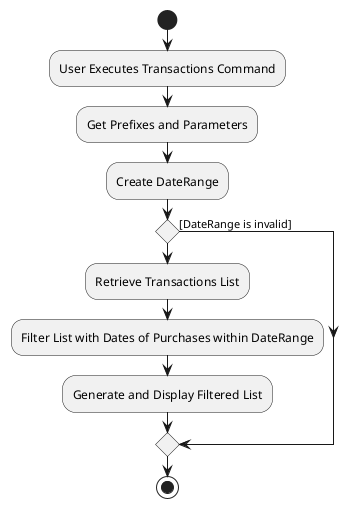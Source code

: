 @startuml
start
:User Executes Transactions Command;

'Since the beta syntax does not support placing the condition outside the
'diamond we place it as the true branch instead.

:Get Prefixes and Parameters;
:Create DateRange;
if () then
    :Retrieve Transactions List;
    :Filter List with Dates of Purchases within DateRange;
    :Generate and Display Filtered List;
else ([DateRange is invalid])

endif
stop
@enduml